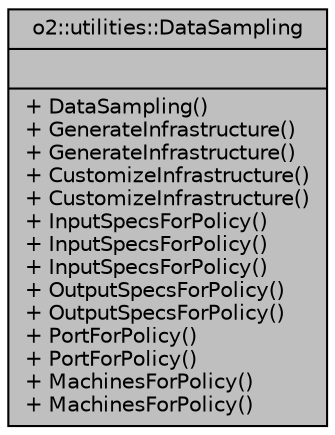 digraph "o2::utilities::DataSampling"
{
 // INTERACTIVE_SVG=YES
  bgcolor="transparent";
  edge [fontname="Helvetica",fontsize="10",labelfontname="Helvetica",labelfontsize="10"];
  node [fontname="Helvetica",fontsize="10",shape=record];
  Node1 [label="{o2::utilities::DataSampling\n||+ DataSampling()\l+ GenerateInfrastructure()\l+ GenerateInfrastructure()\l+ CustomizeInfrastructure()\l+ CustomizeInfrastructure()\l+ InputSpecsForPolicy()\l+ InputSpecsForPolicy()\l+ InputSpecsForPolicy()\l+ OutputSpecsForPolicy()\l+ OutputSpecsForPolicy()\l+ PortForPolicy()\l+ PortForPolicy()\l+ MachinesForPolicy()\l+ MachinesForPolicy()\l}",height=0.2,width=0.4,color="black", fillcolor="grey75", style="filled", fontcolor="black"];
}
